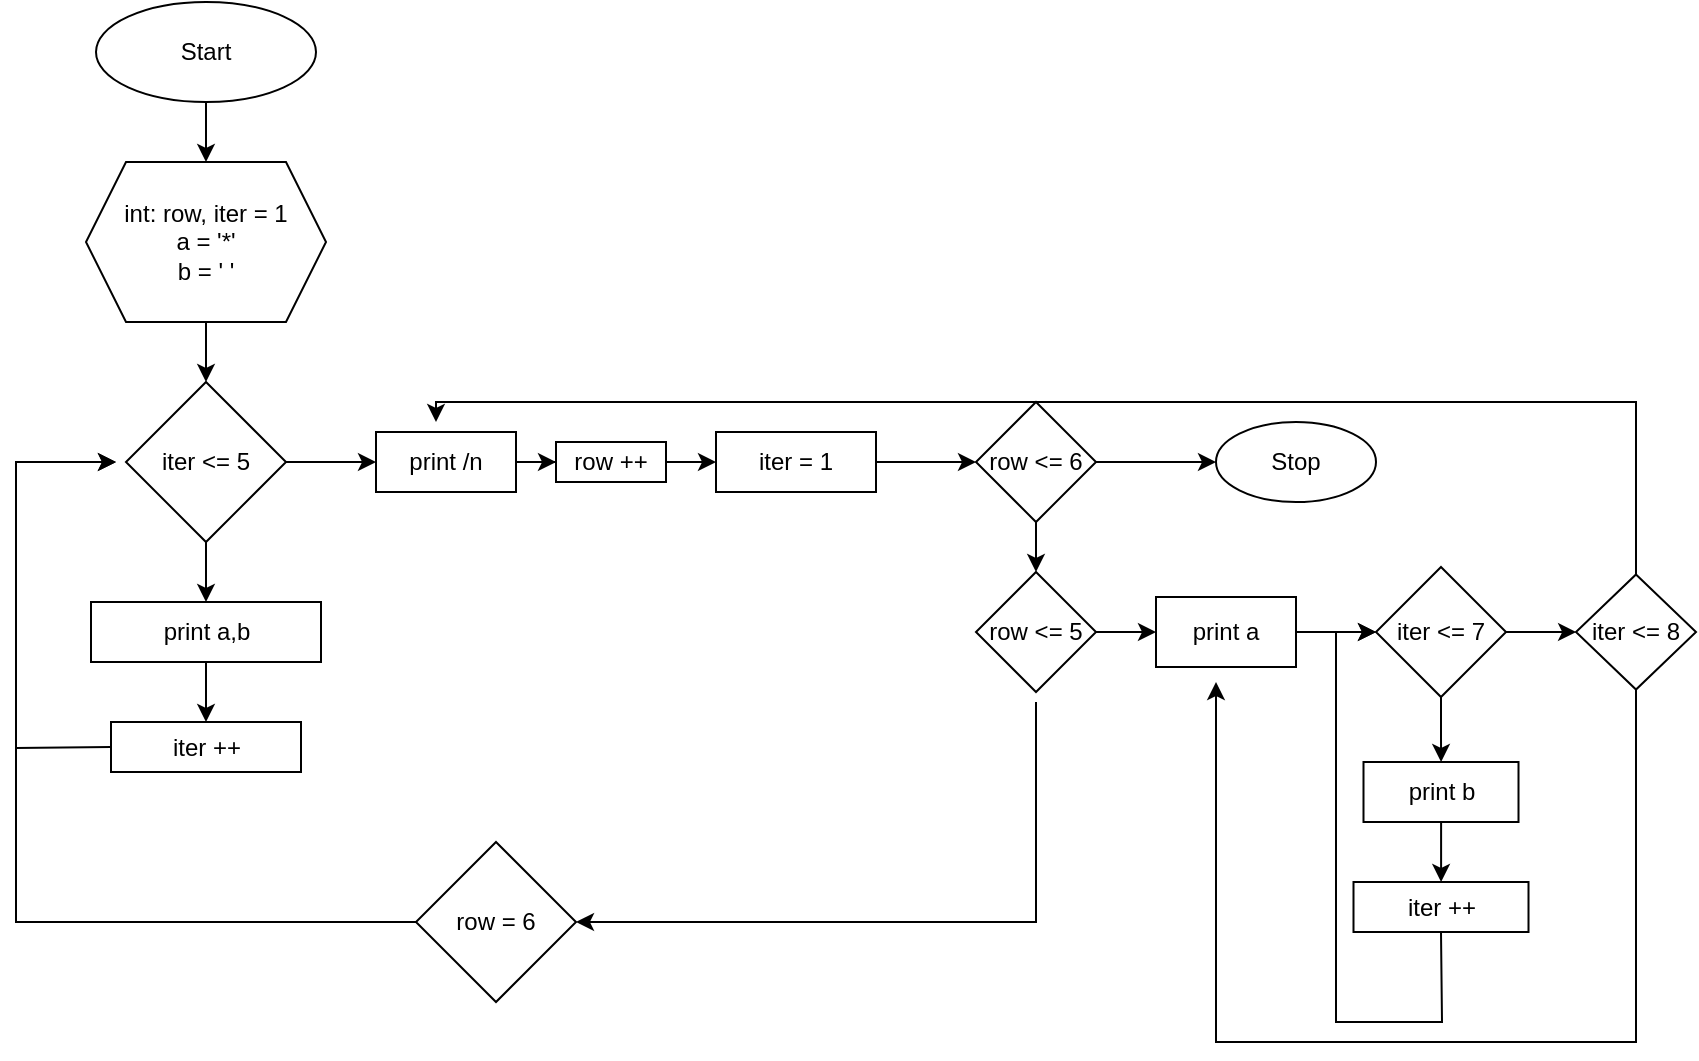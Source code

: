 <mxfile version="26.0.6">
  <diagram name="Page-1" id="Vk9gjUj2uyTfg_WlVlaA">
    <mxGraphModel dx="880" dy="506" grid="1" gridSize="10" guides="1" tooltips="1" connect="1" arrows="1" fold="1" page="1" pageScale="1" pageWidth="850" pageHeight="1100" math="0" shadow="0">
      <root>
        <mxCell id="0" />
        <mxCell id="1" parent="0" />
        <mxCell id="q7fIM0WBCql1DajR6492-3" value="" style="edgeStyle=orthogonalEdgeStyle;rounded=0;orthogonalLoop=1;jettySize=auto;html=1;" edge="1" parent="1" source="q7fIM0WBCql1DajR6492-1" target="q7fIM0WBCql1DajR6492-2">
          <mxGeometry relative="1" as="geometry" />
        </mxCell>
        <mxCell id="q7fIM0WBCql1DajR6492-1" value="Start" style="ellipse;whiteSpace=wrap;html=1;" vertex="1" parent="1">
          <mxGeometry x="350" y="30" width="110" height="50" as="geometry" />
        </mxCell>
        <mxCell id="q7fIM0WBCql1DajR6492-5" value="" style="edgeStyle=orthogonalEdgeStyle;rounded=0;orthogonalLoop=1;jettySize=auto;html=1;" edge="1" parent="1" source="q7fIM0WBCql1DajR6492-2" target="q7fIM0WBCql1DajR6492-4">
          <mxGeometry relative="1" as="geometry" />
        </mxCell>
        <mxCell id="q7fIM0WBCql1DajR6492-2" value="int: row, iter = 1&lt;div&gt;a = &#39;*&#39;&lt;/div&gt;&lt;div&gt;b = &#39; &#39;&lt;/div&gt;" style="shape=hexagon;perimeter=hexagonPerimeter2;whiteSpace=wrap;html=1;fixedSize=1;" vertex="1" parent="1">
          <mxGeometry x="345" y="110" width="120" height="80" as="geometry" />
        </mxCell>
        <mxCell id="q7fIM0WBCql1DajR6492-9" value="" style="edgeStyle=orthogonalEdgeStyle;rounded=0;orthogonalLoop=1;jettySize=auto;html=1;" edge="1" parent="1" source="q7fIM0WBCql1DajR6492-4" target="q7fIM0WBCql1DajR6492-8">
          <mxGeometry relative="1" as="geometry" />
        </mxCell>
        <mxCell id="q7fIM0WBCql1DajR6492-14" value="" style="edgeStyle=orthogonalEdgeStyle;rounded=0;orthogonalLoop=1;jettySize=auto;html=1;" edge="1" parent="1" source="q7fIM0WBCql1DajR6492-4" target="q7fIM0WBCql1DajR6492-13">
          <mxGeometry relative="1" as="geometry" />
        </mxCell>
        <mxCell id="q7fIM0WBCql1DajR6492-4" value="iter &amp;lt;= 5" style="rhombus;whiteSpace=wrap;html=1;" vertex="1" parent="1">
          <mxGeometry x="365" y="220" width="80" height="80" as="geometry" />
        </mxCell>
        <mxCell id="q7fIM0WBCql1DajR6492-11" value="" style="edgeStyle=orthogonalEdgeStyle;rounded=0;orthogonalLoop=1;jettySize=auto;html=1;" edge="1" parent="1" source="q7fIM0WBCql1DajR6492-8" target="q7fIM0WBCql1DajR6492-10">
          <mxGeometry relative="1" as="geometry" />
        </mxCell>
        <mxCell id="q7fIM0WBCql1DajR6492-8" value="print a,b" style="whiteSpace=wrap;html=1;" vertex="1" parent="1">
          <mxGeometry x="347.5" y="330" width="115" height="30" as="geometry" />
        </mxCell>
        <mxCell id="q7fIM0WBCql1DajR6492-10" value="iter ++" style="whiteSpace=wrap;html=1;" vertex="1" parent="1">
          <mxGeometry x="357.5" y="390" width="95" height="25" as="geometry" />
        </mxCell>
        <mxCell id="q7fIM0WBCql1DajR6492-12" value="" style="endArrow=classic;html=1;rounded=0;exitX=0;exitY=0.5;exitDx=0;exitDy=0;" edge="1" parent="1" source="q7fIM0WBCql1DajR6492-10">
          <mxGeometry width="50" height="50" relative="1" as="geometry">
            <mxPoint x="260" y="360" as="sourcePoint" />
            <mxPoint x="360" y="260" as="targetPoint" />
            <Array as="points">
              <mxPoint x="310" y="403" />
              <mxPoint x="310" y="260" />
            </Array>
          </mxGeometry>
        </mxCell>
        <mxCell id="q7fIM0WBCql1DajR6492-16" value="" style="edgeStyle=orthogonalEdgeStyle;rounded=0;orthogonalLoop=1;jettySize=auto;html=1;" edge="1" parent="1" source="q7fIM0WBCql1DajR6492-13" target="q7fIM0WBCql1DajR6492-15">
          <mxGeometry relative="1" as="geometry" />
        </mxCell>
        <mxCell id="q7fIM0WBCql1DajR6492-13" value="print /n" style="whiteSpace=wrap;html=1;" vertex="1" parent="1">
          <mxGeometry x="490" y="245" width="70" height="30" as="geometry" />
        </mxCell>
        <mxCell id="q7fIM0WBCql1DajR6492-20" value="" style="edgeStyle=orthogonalEdgeStyle;rounded=0;orthogonalLoop=1;jettySize=auto;html=1;" edge="1" parent="1" source="q7fIM0WBCql1DajR6492-15" target="q7fIM0WBCql1DajR6492-19">
          <mxGeometry relative="1" as="geometry" />
        </mxCell>
        <mxCell id="q7fIM0WBCql1DajR6492-15" value="row ++" style="whiteSpace=wrap;html=1;" vertex="1" parent="1">
          <mxGeometry x="580" y="250" width="55" height="20" as="geometry" />
        </mxCell>
        <mxCell id="q7fIM0WBCql1DajR6492-22" value="" style="edgeStyle=orthogonalEdgeStyle;rounded=0;orthogonalLoop=1;jettySize=auto;html=1;" edge="1" parent="1" source="q7fIM0WBCql1DajR6492-19" target="q7fIM0WBCql1DajR6492-21">
          <mxGeometry relative="1" as="geometry" />
        </mxCell>
        <mxCell id="q7fIM0WBCql1DajR6492-19" value="iter = 1" style="whiteSpace=wrap;html=1;" vertex="1" parent="1">
          <mxGeometry x="660" y="245" width="80" height="30" as="geometry" />
        </mxCell>
        <mxCell id="q7fIM0WBCql1DajR6492-26" value="" style="edgeStyle=orthogonalEdgeStyle;rounded=0;orthogonalLoop=1;jettySize=auto;html=1;" edge="1" parent="1" source="q7fIM0WBCql1DajR6492-21" target="q7fIM0WBCql1DajR6492-25">
          <mxGeometry relative="1" as="geometry" />
        </mxCell>
        <mxCell id="q7fIM0WBCql1DajR6492-28" value="" style="edgeStyle=orthogonalEdgeStyle;rounded=0;orthogonalLoop=1;jettySize=auto;html=1;" edge="1" parent="1" source="q7fIM0WBCql1DajR6492-21" target="q7fIM0WBCql1DajR6492-27">
          <mxGeometry relative="1" as="geometry" />
        </mxCell>
        <mxCell id="q7fIM0WBCql1DajR6492-21" value="row &amp;lt;= 6" style="rhombus;whiteSpace=wrap;html=1;" vertex="1" parent="1">
          <mxGeometry x="790" y="230" width="60" height="60" as="geometry" />
        </mxCell>
        <mxCell id="q7fIM0WBCql1DajR6492-25" value="Stop" style="ellipse;whiteSpace=wrap;html=1;" vertex="1" parent="1">
          <mxGeometry x="910" y="240" width="80" height="40" as="geometry" />
        </mxCell>
        <mxCell id="q7fIM0WBCql1DajR6492-31" value="" style="edgeStyle=orthogonalEdgeStyle;rounded=0;orthogonalLoop=1;jettySize=auto;html=1;" edge="1" parent="1" source="q7fIM0WBCql1DajR6492-27" target="q7fIM0WBCql1DajR6492-30">
          <mxGeometry relative="1" as="geometry" />
        </mxCell>
        <mxCell id="q7fIM0WBCql1DajR6492-27" value="row &amp;lt;= 5" style="rhombus;whiteSpace=wrap;html=1;" vertex="1" parent="1">
          <mxGeometry x="790" y="315" width="60" height="60" as="geometry" />
        </mxCell>
        <mxCell id="q7fIM0WBCql1DajR6492-33" value="" style="edgeStyle=orthogonalEdgeStyle;rounded=0;orthogonalLoop=1;jettySize=auto;html=1;" edge="1" parent="1" source="q7fIM0WBCql1DajR6492-30" target="q7fIM0WBCql1DajR6492-32">
          <mxGeometry relative="1" as="geometry" />
        </mxCell>
        <mxCell id="q7fIM0WBCql1DajR6492-30" value="print a" style="whiteSpace=wrap;html=1;" vertex="1" parent="1">
          <mxGeometry x="880" y="327.5" width="70" height="35" as="geometry" />
        </mxCell>
        <mxCell id="q7fIM0WBCql1DajR6492-35" value="" style="edgeStyle=orthogonalEdgeStyle;rounded=0;orthogonalLoop=1;jettySize=auto;html=1;" edge="1" parent="1" source="q7fIM0WBCql1DajR6492-32" target="q7fIM0WBCql1DajR6492-34">
          <mxGeometry relative="1" as="geometry" />
        </mxCell>
        <mxCell id="q7fIM0WBCql1DajR6492-40" value="" style="edgeStyle=orthogonalEdgeStyle;rounded=0;orthogonalLoop=1;jettySize=auto;html=1;" edge="1" parent="1" source="q7fIM0WBCql1DajR6492-32" target="q7fIM0WBCql1DajR6492-39">
          <mxGeometry relative="1" as="geometry" />
        </mxCell>
        <mxCell id="q7fIM0WBCql1DajR6492-32" value="iter &amp;lt;= 7" style="rhombus;whiteSpace=wrap;html=1;" vertex="1" parent="1">
          <mxGeometry x="990" y="312.5" width="65" height="65" as="geometry" />
        </mxCell>
        <mxCell id="q7fIM0WBCql1DajR6492-37" value="" style="edgeStyle=orthogonalEdgeStyle;rounded=0;orthogonalLoop=1;jettySize=auto;html=1;" edge="1" parent="1" source="q7fIM0WBCql1DajR6492-34" target="q7fIM0WBCql1DajR6492-36">
          <mxGeometry relative="1" as="geometry" />
        </mxCell>
        <mxCell id="q7fIM0WBCql1DajR6492-34" value="print b" style="whiteSpace=wrap;html=1;" vertex="1" parent="1">
          <mxGeometry x="983.75" y="410" width="77.5" height="30" as="geometry" />
        </mxCell>
        <mxCell id="q7fIM0WBCql1DajR6492-36" value="iter ++" style="whiteSpace=wrap;html=1;" vertex="1" parent="1">
          <mxGeometry x="978.75" y="470" width="87.5" height="25" as="geometry" />
        </mxCell>
        <mxCell id="q7fIM0WBCql1DajR6492-38" value="" style="endArrow=classic;html=1;rounded=0;exitX=0.5;exitY=1;exitDx=0;exitDy=0;entryX=0;entryY=0.5;entryDx=0;entryDy=0;" edge="1" parent="1" source="q7fIM0WBCql1DajR6492-36" target="q7fIM0WBCql1DajR6492-32">
          <mxGeometry width="50" height="50" relative="1" as="geometry">
            <mxPoint x="850" y="530" as="sourcePoint" />
            <mxPoint x="970" y="350" as="targetPoint" />
            <Array as="points">
              <mxPoint x="1023" y="540" />
              <mxPoint x="970" y="540" />
              <mxPoint x="970" y="345" />
            </Array>
          </mxGeometry>
        </mxCell>
        <mxCell id="q7fIM0WBCql1DajR6492-39" value="iter &amp;lt;= 8" style="rhombus;whiteSpace=wrap;html=1;" vertex="1" parent="1">
          <mxGeometry x="1090" y="316.25" width="60" height="57.5" as="geometry" />
        </mxCell>
        <mxCell id="q7fIM0WBCql1DajR6492-41" value="" style="endArrow=classic;html=1;rounded=0;exitX=0.5;exitY=1;exitDx=0;exitDy=0;" edge="1" parent="1" source="q7fIM0WBCql1DajR6492-39">
          <mxGeometry width="50" height="50" relative="1" as="geometry">
            <mxPoint x="850" y="430" as="sourcePoint" />
            <mxPoint x="910" y="370" as="targetPoint" />
            <Array as="points">
              <mxPoint x="1120" y="550" />
              <mxPoint x="910" y="550" />
            </Array>
          </mxGeometry>
        </mxCell>
        <mxCell id="q7fIM0WBCql1DajR6492-42" value="row = 6" style="rhombus;whiteSpace=wrap;html=1;" vertex="1" parent="1">
          <mxGeometry x="510" y="450" width="80" height="80" as="geometry" />
        </mxCell>
        <mxCell id="q7fIM0WBCql1DajR6492-43" value="" style="endArrow=classic;html=1;rounded=0;entryX=1;entryY=0.5;entryDx=0;entryDy=0;" edge="1" parent="1" target="q7fIM0WBCql1DajR6492-42">
          <mxGeometry width="50" height="50" relative="1" as="geometry">
            <mxPoint x="820" y="380" as="sourcePoint" />
            <mxPoint x="740" y="570" as="targetPoint" />
            <Array as="points">
              <mxPoint x="820" y="490" />
            </Array>
          </mxGeometry>
        </mxCell>
        <mxCell id="q7fIM0WBCql1DajR6492-44" value="" style="endArrow=classic;html=1;rounded=0;exitX=0;exitY=0.5;exitDx=0;exitDy=0;" edge="1" parent="1" source="q7fIM0WBCql1DajR6492-42">
          <mxGeometry width="50" height="50" relative="1" as="geometry">
            <mxPoint x="550" y="430" as="sourcePoint" />
            <mxPoint x="360" y="260" as="targetPoint" />
            <Array as="points">
              <mxPoint x="310" y="490" />
              <mxPoint x="310" y="260" />
            </Array>
          </mxGeometry>
        </mxCell>
        <mxCell id="q7fIM0WBCql1DajR6492-45" value="" style="endArrow=classic;html=1;rounded=0;" edge="1" parent="1">
          <mxGeometry width="50" height="50" relative="1" as="geometry">
            <mxPoint x="1120" y="316.25" as="sourcePoint" />
            <mxPoint x="520" y="240" as="targetPoint" />
            <Array as="points">
              <mxPoint x="1120" y="230" />
              <mxPoint x="520" y="230" />
            </Array>
          </mxGeometry>
        </mxCell>
      </root>
    </mxGraphModel>
  </diagram>
</mxfile>
